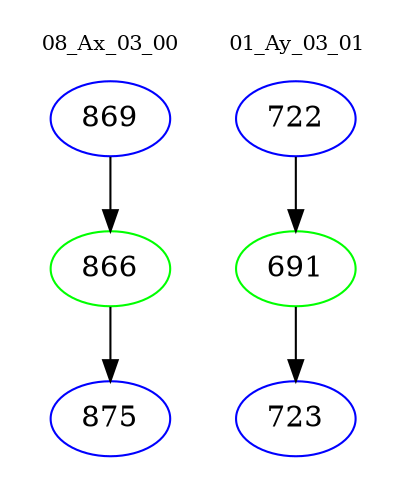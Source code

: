 digraph{
subgraph cluster_0 {
color = white
label = "08_Ax_03_00";
fontsize=10;
T0_869 [label="869", color="blue"]
T0_869 -> T0_866 [color="black"]
T0_866 [label="866", color="green"]
T0_866 -> T0_875 [color="black"]
T0_875 [label="875", color="blue"]
}
subgraph cluster_1 {
color = white
label = "01_Ay_03_01";
fontsize=10;
T1_722 [label="722", color="blue"]
T1_722 -> T1_691 [color="black"]
T1_691 [label="691", color="green"]
T1_691 -> T1_723 [color="black"]
T1_723 [label="723", color="blue"]
}
}
